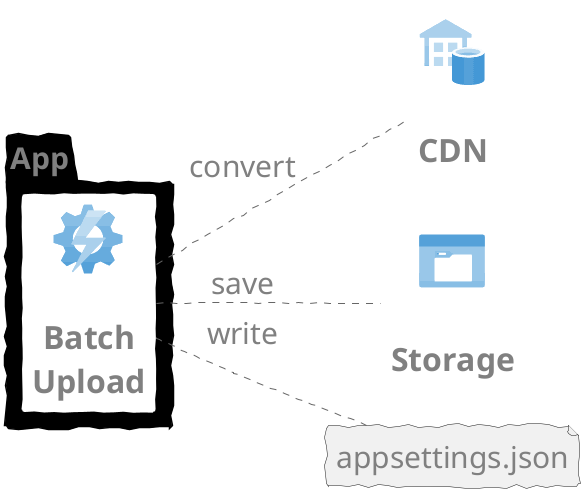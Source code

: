# Hello

1. Hello, world!

@startuml

!include <azure/AzureCommon.puml>
!include <azure/AzureSimplified.puml>
!include <azure/Management/AzureAutomation.puml>
!include <azure/Storage/AzureDataLakeStorage.puml>
!include <azure/Databases/AzureDatabaseForPostgreSQL.puml>
!include <azure/Storage/AzureFileStorage.puml>
!include <azure/Web/AzureCDN.puml>
!include <azure/Databases/AzureSqlStretchDatabase.puml>

!include <cloudinsight/windows>

left to right direction

skinparam handwritten true
' skinparam monochrome true
' skinparam packageStyle rect
' skinparam defaultFontName Habel
skinparam defaultFontName Plume
skinparam defaultFontSize 30
skinparam defaultFontColor Grey
skinparam shadowing false

' skinparam RectangleFontName Impact
' skinparam RectangleFontColor Orange
' skinparam RectangleFontSize 20
' skinparam RectangleBackgroundColor White
' skinparam RectangleBorderColor White
' skinparam RectangleShadowing false

AzureSqlStretchDatabase(cdn, "CDN", "")
AzureFileStorage(storage, "Storage", "")

package App #black {
    AzureAutomation(batch, "Batch Upload", "")
}

file "appsettings.json" as file

batch .. cdn : convert
batch .. file : write
batch .. storage : save


@enduml